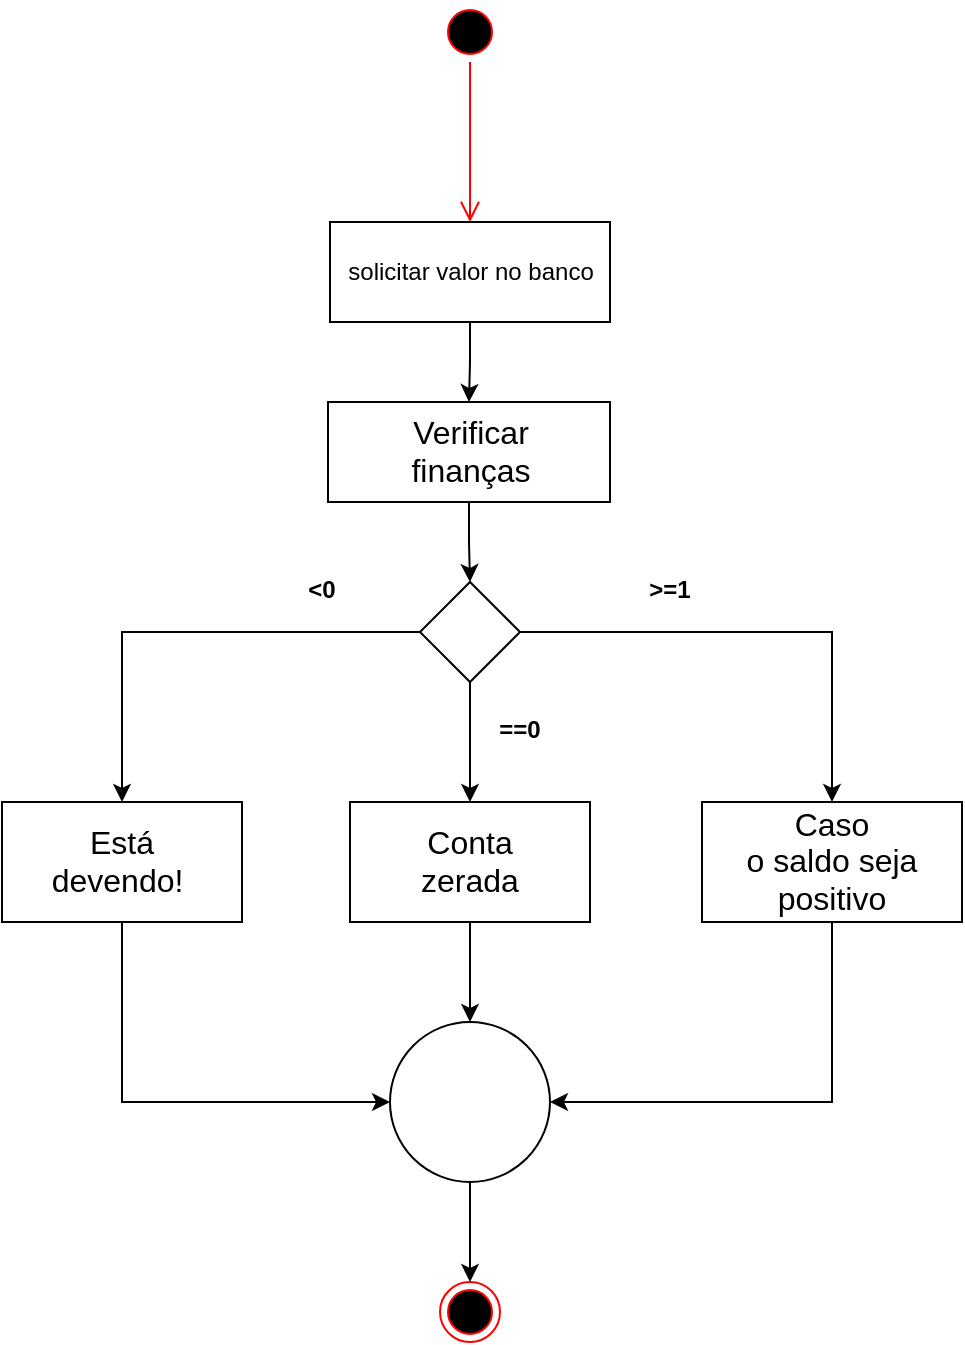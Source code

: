 <mxfile version="17.3.0" type="device"><diagram id="C5RBs43oDa-KdzZeNtuy" name="Page-1"><mxGraphModel dx="942" dy="525" grid="1" gridSize="10" guides="1" tooltips="1" connect="1" arrows="1" fold="1" page="1" pageScale="1" pageWidth="827" pageHeight="1169" math="0" shadow="0"><root><mxCell id="WIyWlLk6GJQsqaUBKTNV-0"/><mxCell id="WIyWlLk6GJQsqaUBKTNV-1" parent="WIyWlLk6GJQsqaUBKTNV-0"/><mxCell id="Ih_Pl3m0a4g31b2aYRWz-0" value="" style="ellipse;html=1;shape=startState;fillColor=#000000;strokeColor=#ff0000;" parent="WIyWlLk6GJQsqaUBKTNV-1" vertex="1"><mxGeometry x="399" y="20" width="30" height="30" as="geometry"/></mxCell><mxCell id="Ih_Pl3m0a4g31b2aYRWz-1" value="" style="edgeStyle=orthogonalEdgeStyle;html=1;verticalAlign=bottom;endArrow=open;endSize=8;strokeColor=#ff0000;rounded=0;entryX=0.5;entryY=0;entryDx=0;entryDy=0;" parent="WIyWlLk6GJQsqaUBKTNV-1" source="Ih_Pl3m0a4g31b2aYRWz-0" target="Ih_Pl3m0a4g31b2aYRWz-2" edge="1"><mxGeometry relative="1" as="geometry"><mxPoint x="414" y="110" as="targetPoint"/></mxGeometry></mxCell><mxCell id="Ih_Pl3m0a4g31b2aYRWz-4" style="edgeStyle=orthogonalEdgeStyle;rounded=0;orthogonalLoop=1;jettySize=auto;html=1;entryX=0.5;entryY=0;entryDx=0;entryDy=0;" parent="WIyWlLk6GJQsqaUBKTNV-1" source="Ih_Pl3m0a4g31b2aYRWz-2" target="Ih_Pl3m0a4g31b2aYRWz-3" edge="1"><mxGeometry relative="1" as="geometry"/></mxCell><mxCell id="Ih_Pl3m0a4g31b2aYRWz-2" value="solicitar valor no banco" style="html=1;" parent="WIyWlLk6GJQsqaUBKTNV-1" vertex="1"><mxGeometry x="344" y="130" width="140" height="50" as="geometry"/></mxCell><mxCell id="Ih_Pl3m0a4g31b2aYRWz-6" style="edgeStyle=orthogonalEdgeStyle;rounded=0;orthogonalLoop=1;jettySize=auto;html=1;entryX=0.5;entryY=0;entryDx=0;entryDy=0;" parent="WIyWlLk6GJQsqaUBKTNV-1" source="Ih_Pl3m0a4g31b2aYRWz-3" target="Ih_Pl3m0a4g31b2aYRWz-5" edge="1"><mxGeometry relative="1" as="geometry"/></mxCell><mxCell id="Ih_Pl3m0a4g31b2aYRWz-3" value="&lt;span style=&quot;font-size: 12.0pt ; line-height: 115% ; font-family: &amp;#34;calibri&amp;#34; , sans-serif&quot;&gt;Verificar&lt;br/&gt;finanças&lt;/span&gt;" style="html=1;" parent="WIyWlLk6GJQsqaUBKTNV-1" vertex="1"><mxGeometry x="343" y="220" width="141" height="50" as="geometry"/></mxCell><mxCell id="Ih_Pl3m0a4g31b2aYRWz-10" style="edgeStyle=orthogonalEdgeStyle;rounded=0;orthogonalLoop=1;jettySize=auto;html=1;entryX=0.5;entryY=0;entryDx=0;entryDy=0;" parent="WIyWlLk6GJQsqaUBKTNV-1" source="Ih_Pl3m0a4g31b2aYRWz-5" target="Ih_Pl3m0a4g31b2aYRWz-7" edge="1"><mxGeometry relative="1" as="geometry"/></mxCell><mxCell id="Ih_Pl3m0a4g31b2aYRWz-11" style="edgeStyle=orthogonalEdgeStyle;rounded=0;orthogonalLoop=1;jettySize=auto;html=1;entryX=0.5;entryY=0;entryDx=0;entryDy=0;" parent="WIyWlLk6GJQsqaUBKTNV-1" source="Ih_Pl3m0a4g31b2aYRWz-5" target="Ih_Pl3m0a4g31b2aYRWz-8" edge="1"><mxGeometry relative="1" as="geometry"/></mxCell><mxCell id="Ih_Pl3m0a4g31b2aYRWz-12" style="edgeStyle=orthogonalEdgeStyle;rounded=0;orthogonalLoop=1;jettySize=auto;html=1;entryX=0.5;entryY=0;entryDx=0;entryDy=0;" parent="WIyWlLk6GJQsqaUBKTNV-1" source="Ih_Pl3m0a4g31b2aYRWz-5" target="Ih_Pl3m0a4g31b2aYRWz-9" edge="1"><mxGeometry relative="1" as="geometry"/></mxCell><mxCell id="Ih_Pl3m0a4g31b2aYRWz-5" value="" style="rhombus;whiteSpace=wrap;html=1;" parent="WIyWlLk6GJQsqaUBKTNV-1" vertex="1"><mxGeometry x="389" y="310" width="50" height="50" as="geometry"/></mxCell><mxCell id="NJl3J1aO8KNWT63-o0Lg-1" style="edgeStyle=orthogonalEdgeStyle;rounded=0;orthogonalLoop=1;jettySize=auto;html=1;entryX=0.5;entryY=0;entryDx=0;entryDy=0;" edge="1" parent="WIyWlLk6GJQsqaUBKTNV-1" source="Ih_Pl3m0a4g31b2aYRWz-7" target="NJl3J1aO8KNWT63-o0Lg-0"><mxGeometry relative="1" as="geometry"/></mxCell><mxCell id="Ih_Pl3m0a4g31b2aYRWz-7" value="&lt;span style=&quot;font-size: 12.0pt ; line-height: 115% ; font-family: &amp;#34;calibri&amp;#34; , sans-serif&quot;&gt;Conta&lt;br/&gt;zerada&lt;/span&gt;" style="rounded=0;whiteSpace=wrap;html=1;" parent="WIyWlLk6GJQsqaUBKTNV-1" vertex="1"><mxGeometry x="354" y="420" width="120" height="60" as="geometry"/></mxCell><mxCell id="NJl3J1aO8KNWT63-o0Lg-3" style="edgeStyle=orthogonalEdgeStyle;rounded=0;orthogonalLoop=1;jettySize=auto;html=1;entryX=1;entryY=0.5;entryDx=0;entryDy=0;" edge="1" parent="WIyWlLk6GJQsqaUBKTNV-1" source="Ih_Pl3m0a4g31b2aYRWz-8" target="NJl3J1aO8KNWT63-o0Lg-0"><mxGeometry relative="1" as="geometry"><Array as="points"><mxPoint x="595" y="570"/></Array></mxGeometry></mxCell><mxCell id="Ih_Pl3m0a4g31b2aYRWz-8" value="&lt;span style=&quot;font-size: 12.0pt ; line-height: 115% ; font-family: &amp;#34;calibri&amp;#34; , sans-serif&quot;&gt;Caso&lt;br/&gt;o saldo seja positivo&lt;/span&gt;" style="rounded=0;whiteSpace=wrap;html=1;" parent="WIyWlLk6GJQsqaUBKTNV-1" vertex="1"><mxGeometry x="530" y="420" width="130" height="60" as="geometry"/></mxCell><mxCell id="NJl3J1aO8KNWT63-o0Lg-2" style="edgeStyle=orthogonalEdgeStyle;rounded=0;orthogonalLoop=1;jettySize=auto;html=1;entryX=0;entryY=0.5;entryDx=0;entryDy=0;" edge="1" parent="WIyWlLk6GJQsqaUBKTNV-1" source="Ih_Pl3m0a4g31b2aYRWz-9" target="NJl3J1aO8KNWT63-o0Lg-0"><mxGeometry relative="1" as="geometry"><Array as="points"><mxPoint x="240" y="570"/></Array></mxGeometry></mxCell><mxCell id="Ih_Pl3m0a4g31b2aYRWz-9" value="&lt;span style=&quot;font-size: 12.0pt ; line-height: 115% ; font-family: &amp;#34;calibri&amp;#34; , sans-serif&quot;&gt;Está&lt;br/&gt;devendo!&amp;nbsp;&lt;/span&gt;" style="rounded=0;whiteSpace=wrap;html=1;" parent="WIyWlLk6GJQsqaUBKTNV-1" vertex="1"><mxGeometry x="180" y="420" width="120" height="60" as="geometry"/></mxCell><mxCell id="Ih_Pl3m0a4g31b2aYRWz-14" value="==0" style="text;align=center;fontStyle=1;verticalAlign=middle;spacingLeft=3;spacingRight=3;strokeColor=none;rotatable=0;points=[[0,0.5],[1,0.5]];portConstraint=eastwest;" parent="WIyWlLk6GJQsqaUBKTNV-1" vertex="1"><mxGeometry x="399" y="370" width="80" height="26" as="geometry"/></mxCell><mxCell id="Ih_Pl3m0a4g31b2aYRWz-15" value="&lt;0" style="text;align=center;fontStyle=1;verticalAlign=middle;spacingLeft=3;spacingRight=3;strokeColor=none;rotatable=0;points=[[0,0.5],[1,0.5]];portConstraint=eastwest;" parent="WIyWlLk6GJQsqaUBKTNV-1" vertex="1"><mxGeometry x="300" y="300" width="80" height="26" as="geometry"/></mxCell><mxCell id="Ih_Pl3m0a4g31b2aYRWz-16" value="&gt;=1" style="text;align=center;fontStyle=1;verticalAlign=middle;spacingLeft=3;spacingRight=3;strokeColor=none;rotatable=0;points=[[0,0.5],[1,0.5]];portConstraint=eastwest;" parent="WIyWlLk6GJQsqaUBKTNV-1" vertex="1"><mxGeometry x="474" y="300" width="80" height="26" as="geometry"/></mxCell><mxCell id="Ih_Pl3m0a4g31b2aYRWz-17" value="" style="ellipse;html=1;shape=endState;fillColor=#000000;strokeColor=#ff0000;" parent="WIyWlLk6GJQsqaUBKTNV-1" vertex="1"><mxGeometry x="399" y="660" width="30" height="30" as="geometry"/></mxCell><mxCell id="NJl3J1aO8KNWT63-o0Lg-4" style="edgeStyle=orthogonalEdgeStyle;rounded=0;orthogonalLoop=1;jettySize=auto;html=1;entryX=0.5;entryY=0;entryDx=0;entryDy=0;" edge="1" parent="WIyWlLk6GJQsqaUBKTNV-1" source="NJl3J1aO8KNWT63-o0Lg-0" target="Ih_Pl3m0a4g31b2aYRWz-17"><mxGeometry relative="1" as="geometry"/></mxCell><mxCell id="NJl3J1aO8KNWT63-o0Lg-0" value="" style="ellipse;whiteSpace=wrap;html=1;aspect=fixed;" vertex="1" parent="WIyWlLk6GJQsqaUBKTNV-1"><mxGeometry x="374" y="530" width="80" height="80" as="geometry"/></mxCell></root></mxGraphModel></diagram></mxfile>